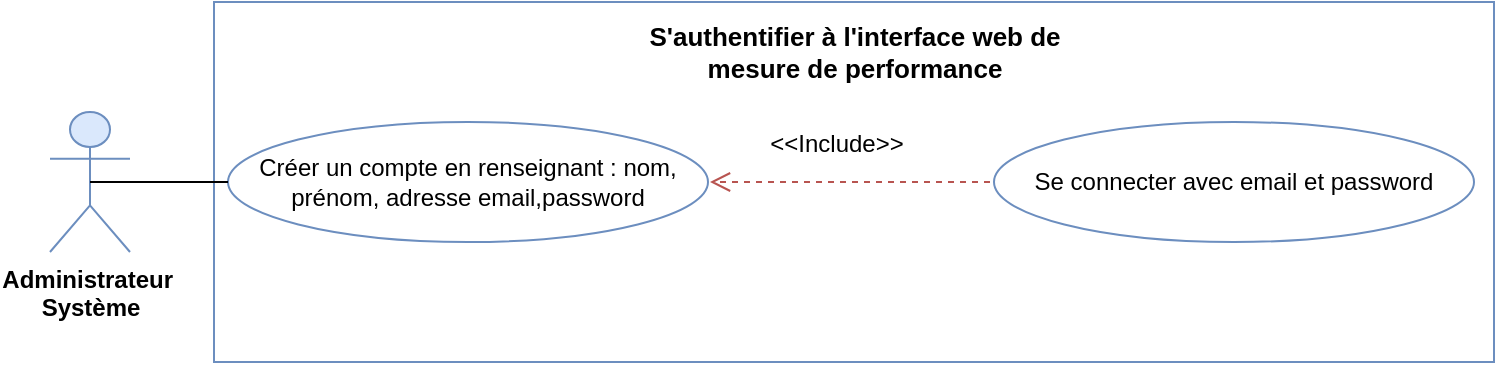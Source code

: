 <mxfile version="24.7.7">
  <diagram name="Page-1" id="yuJjBMcmfF3UEyNzTdgA">
    <mxGraphModel dx="1877" dy="530" grid="1" gridSize="10" guides="1" tooltips="1" connect="1" arrows="1" fold="1" page="1" pageScale="1" pageWidth="827" pageHeight="1169" math="0" shadow="0">
      <root>
        <mxCell id="0" />
        <mxCell id="1" parent="0" />
        <object label="Administrateur&amp;nbsp;&lt;div&gt;Système&lt;/div&gt;" id="EtL3gNyit6Q9tw9ZyZdA-1">
          <mxCell style="shape=umlActor;verticalLabelPosition=bottom;verticalAlign=top;html=1;outlineConnect=0;fontStyle=1;fillColor=#dae8fc;strokeColor=#6c8ebf;" vertex="1" parent="1">
            <mxGeometry x="-742" y="235" width="40" height="70" as="geometry" />
          </mxCell>
        </object>
        <mxCell id="EtL3gNyit6Q9tw9ZyZdA-2" value="" style="rounded=0;whiteSpace=wrap;html=1;strokeColor=#6C8EBF;" vertex="1" parent="1">
          <mxGeometry x="-660" y="180" width="640" height="180" as="geometry" />
        </mxCell>
        <mxCell id="EtL3gNyit6Q9tw9ZyZdA-3" value="&lt;font style=&quot;font-size: 12px;&quot;&gt;Créer un compte en renseignant : nom, prénom, adresse email,password&lt;/font&gt;" style="ellipse;whiteSpace=wrap;html=1;fillColor=#FFFFFF;strokeColor=#6c8ebf;" vertex="1" parent="1">
          <mxGeometry x="-653" y="240" width="240" height="60" as="geometry" />
        </mxCell>
        <mxCell id="EtL3gNyit6Q9tw9ZyZdA-4" value="&lt;font style=&quot;font-size: 12px;&quot;&gt;Se connecter avec email et password&lt;/font&gt;" style="ellipse;whiteSpace=wrap;html=1;fillColor=#FFFFFF;strokeColor=#6c8ebf;" vertex="1" parent="1">
          <mxGeometry x="-270" y="240" width="240" height="60" as="geometry" />
        </mxCell>
        <mxCell id="EtL3gNyit6Q9tw9ZyZdA-5" value="&lt;b&gt;&lt;font style=&quot;font-size: 13px;&quot;&gt;S&#39;authentifier à&amp;nbsp;&lt;/font&gt;&lt;span style=&quot;font-size: 13px;&quot;&gt;l&#39;interface web de mesure de performance&lt;/span&gt;&lt;/b&gt;" style="text;strokeColor=none;align=center;fillColor=none;html=1;verticalAlign=middle;whiteSpace=wrap;rounded=0;" vertex="1" parent="1">
          <mxGeometry x="-461.25" y="190" width="242.5" height="30" as="geometry" />
        </mxCell>
        <mxCell id="EtL3gNyit6Q9tw9ZyZdA-6" value="&lt;font style=&quot;font-size: 12px;&quot;&gt;&amp;lt;&amp;lt;Include&amp;gt;&amp;gt;&lt;/font&gt;" style="html=1;verticalAlign=bottom;endArrow=open;dashed=1;endSize=8;curved=0;rounded=0;fillColor=#f8cecc;strokeColor=#b85450;" edge="1" parent="1">
          <mxGeometry x="0.1" y="-10" relative="1" as="geometry">
            <mxPoint x="-272" y="270" as="sourcePoint" />
            <mxPoint x="-412" y="270" as="targetPoint" />
            <mxPoint as="offset" />
          </mxGeometry>
        </mxCell>
        <mxCell id="EtL3gNyit6Q9tw9ZyZdA-7" value="" style="endArrow=none;html=1;rounded=0;entryX=0;entryY=0.5;entryDx=0;entryDy=0;exitX=0.5;exitY=0.5;exitDx=0;exitDy=0;exitPerimeter=0;" edge="1" parent="1" source="EtL3gNyit6Q9tw9ZyZdA-1" target="EtL3gNyit6Q9tw9ZyZdA-3">
          <mxGeometry width="50" height="50" relative="1" as="geometry">
            <mxPoint x="-730" y="260" as="sourcePoint" />
            <mxPoint x="-680" y="210" as="targetPoint" />
          </mxGeometry>
        </mxCell>
      </root>
    </mxGraphModel>
  </diagram>
</mxfile>
